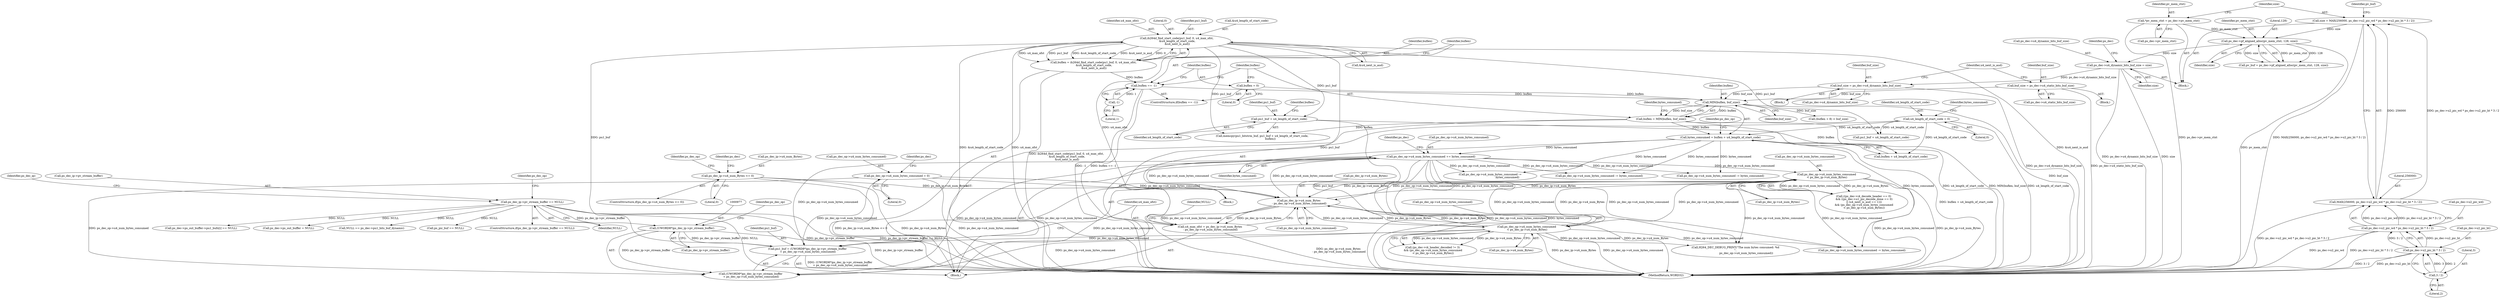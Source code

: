 digraph "0_Android_7554755536019e439433c515eeb44e701fb3bfb2@pointer" {
"1001202" [label="(Call,pu1_buf + u4_length_of_start_code)"];
"1001082" [label="(Call,ih264d_find_start_code(pu1_buf, 0, u4_max_ofst,\n &u4_length_of_start_code,\n &u4_next_is_aud))"];
"1000973" [label="(Call,pu1_buf = (UWORD8*)ps_dec_ip->pv_stream_buffer\n + ps_dec_op->u4_num_bytes_consumed)"];
"1000976" [label="(Call,(UWORD8*)ps_dec_ip->pv_stream_buffer)"];
"1000260" [label="(Call,ps_dec_ip->pv_stream_buffer == NULL)"];
"1001450" [label="(Call,ps_dec_op->u4_num_bytes_consumed\n < ps_dec_ip->u4_num_Bytes)"];
"1001108" [label="(Call,ps_dec_op->u4_num_bytes_consumed += bytes_consumed)"];
"1001103" [label="(Call,bytes_consumed = buflen + u4_length_of_start_code)"];
"1001098" [label="(Call,buflen = MIN(buflen, buf_size))"];
"1001100" [label="(Call,MIN(buflen, buf_size))"];
"1001091" [label="(Call,buflen == -1)"];
"1001080" [label="(Call,buflen = ih264d_find_start_code(pu1_buf, 0, u4_max_ofst,\n &u4_length_of_start_code,\n &u4_next_is_aud))"];
"1001093" [label="(Call,-1)"];
"1001095" [label="(Call,buflen = 0)"];
"1001060" [label="(Call,buf_size = ps_dec->u4_dynamic_bits_buf_size)"];
"1001045" [label="(Call,ps_dec->u4_dynamic_bits_buf_size = size)"];
"1001031" [label="(Call,ps_dec->pf_aligned_alloc(pv_mem_ctxt, 128, size))"];
"1001009" [label="(Call,*pv_mem_ctxt = ps_dec->pv_mem_ctxt)"];
"1001014" [label="(Call,size = MAX(256000, ps_dec->u2_pic_wd * ps_dec->u2_pic_ht * 3 / 2))"];
"1001016" [label="(Call,MAX(256000, ps_dec->u2_pic_wd * ps_dec->u2_pic_ht * 3 / 2))"];
"1001018" [label="(Call,ps_dec->u2_pic_wd * ps_dec->u2_pic_ht * 3 / 2)"];
"1001022" [label="(Call,ps_dec->u2_pic_ht * 3 / 2)"];
"1001026" [label="(Call,3 / 2)"];
"1001072" [label="(Call,buf_size = ps_dec->u4_static_bits_buf_size)"];
"1000171" [label="(Call,u4_length_of_start_code = 0)"];
"1000986" [label="(Call,ps_dec_ip->u4_num_Bytes\n - ps_dec_op->u4_num_bytes_consumed)"];
"1001425" [label="(Call,ps_dec_op->u4_num_bytes_consumed\n < ps_dec_ip->u4_num_Bytes)"];
"1000281" [label="(Call,ps_dec_ip->u4_num_Bytes <= 0)"];
"1000306" [label="(Call,ps_dec_op->u4_num_bytes_consumed = 0)"];
"1000984" [label="(Call,u4_max_ofst = ps_dec_ip->u4_num_Bytes\n - ps_dec_op->u4_num_bytes_consumed)"];
"1001022" [label="(Call,ps_dec->u2_pic_ht * 3 / 2)"];
"1001061" [label="(Identifier,buf_size)"];
"1001017" [label="(Literal,256000)"];
"1001080" [label="(Call,buflen = ih264d_find_start_code(pu1_buf, 0, u4_max_ofst,\n &u4_length_of_start_code,\n &u4_next_is_aud))"];
"1001082" [label="(Call,ih264d_find_start_code(pu1_buf, 0, u4_max_ofst,\n &u4_length_of_start_code,\n &u4_next_is_aud))"];
"1001105" [label="(Call,buflen + u4_length_of_start_code)"];
"1000313" [label="(Identifier,ps_dec)"];
"1001200" [label="(Call,memcpy(pu1_bitstrm_buf, pu1_buf + u4_length_of_start_code,\n                   buflen))"];
"1001101" [label="(Identifier,buflen)"];
"1001108" [label="(Call,ps_dec_op->u4_num_bytes_consumed += bytes_consumed)"];
"1001419" [label="(Call,(ps_dec->i4_header_decoded != 3)\n && (ps_dec_op->u4_num_bytes_consumed\n < ps_dec_ip->u4_num_Bytes))"];
"1001010" [label="(Identifier,pv_mem_ctxt)"];
"1001026" [label="(Call,3 / 2)"];
"1001052" [label="(Identifier,ps_dec)"];
"1001085" [label="(Identifier,u4_max_ofst)"];
"1001060" [label="(Call,buf_size = ps_dec->u4_dynamic_bits_buf_size)"];
"1000280" [label="(ControlStructure,if(ps_dec_ip->u4_num_Bytes <= 0))"];
"1001450" [label="(Call,ps_dec_op->u4_num_bytes_consumed\n < ps_dec_ip->u4_num_Bytes)"];
"1001370" [label="(Call,ps_dec_op->u4_num_bytes_consumed -= bytes_consumed)"];
"1001587" [label="(Call,ps_dec_op->u4_num_bytes_consumed -= bytes_consumed)"];
"1000282" [label="(Call,ps_dec_ip->u4_num_Bytes)"];
"1001011" [label="(Call,ps_dec->pv_mem_ctxt)"];
"1001084" [label="(Literal,0)"];
"1001016" [label="(Call,MAX(256000, ps_dec->u2_pic_wd * ps_dec->u2_pic_ht * 3 / 2))"];
"1001096" [label="(Identifier,buflen)"];
"1000978" [label="(Call,ps_dec_ip->pv_stream_buffer)"];
"1001049" [label="(Identifier,size)"];
"1000268" [label="(Identifier,ps_dec_op)"];
"1001103" [label="(Call,bytes_consumed = buflen + u4_length_of_start_code)"];
"1001119" [label="(Identifier,ps_dec)"];
"1000995" [label="(Call,NULL == ps_dec->pu1_bits_buf_dynamic)"];
"1001027" [label="(Literal,3)"];
"1000984" [label="(Call,u4_max_ofst = ps_dec_ip->u4_num_Bytes\n - ps_dec_op->u4_num_bytes_consumed)"];
"1001018" [label="(Call,ps_dec->u2_pic_wd * ps_dec->u2_pic_ht * 3 / 2)"];
"1000176" [label="(Identifier,bytes_consumed)"];
"1001451" [label="(Call,ps_dec_op->u4_num_bytes_consumed)"];
"1001028" [label="(Literal,2)"];
"1001015" [label="(Identifier,size)"];
"1001034" [label="(Identifier,size)"];
"1001207" [label="(Call,(buflen + 8) < buf_size)"];
"1001081" [label="(Identifier,buflen)"];
"1000982" [label="(Identifier,ps_dec_op)"];
"1001126" [label="(Call,pu1_buf + u4_length_of_start_code)"];
"1000260" [label="(Call,ps_dec_ip->pv_stream_buffer == NULL)"];
"1001434" [label="(Call,((ps_dec->i4_decode_header == 0)\n && ((ps_dec->u1_pic_decode_done == 0)\n || (u4_next_is_aud == 1)))\n && (ps_dec_op->u4_num_bytes_consumed\n < ps_dec_ip->u4_num_Bytes))"];
"1001072" [label="(Call,buf_size = ps_dec->u4_static_bits_buf_size)"];
"1002135" [label="(Call,H264_DEC_DEBUG_PRINT(\"The num bytes consumed: %d\n\",\n                         ps_dec_op->u4_num_bytes_consumed))"];
"1000986" [label="(Call,ps_dec_ip->u4_num_Bytes\n - ps_dec_op->u4_num_bytes_consumed)"];
"1001054" [label="(Block,)"];
"1001100" [label="(Call,MIN(buflen, buf_size))"];
"1000987" [label="(Call,ps_dec_ip->u4_num_Bytes)"];
"1001151" [label="(Call,ps_dec_op->u4_num_bytes_consumed -=\n                                        bytes_consumed)"];
"1001066" [label="(Block,)"];
"1001088" [label="(Call,&u4_next_is_aud)"];
"1001112" [label="(Identifier,bytes_consumed)"];
"1001083" [label="(Identifier,pu1_buf)"];
"1000307" [label="(Call,ps_dec_op->u4_num_bytes_consumed)"];
"1000310" [label="(Literal,0)"];
"1001014" [label="(Call,size = MAX(256000, ps_dec->u2_pic_wd * ps_dec->u2_pic_ht * 3 / 2))"];
"1001009" [label="(Call,*pv_mem_ctxt = ps_dec->pv_mem_ctxt)"];
"1001095" [label="(Call,buflen = 0)"];
"1001099" [label="(Identifier,buflen)"];
"1001031" [label="(Call,ps_dec->pf_aligned_alloc(pv_mem_ctxt, 128, size))"];
"1000289" [label="(Identifier,ps_dec_op)"];
"1000303" [label="(Identifier,ps_dec)"];
"1001205" [label="(Identifier,buflen)"];
"1001098" [label="(Call,buflen = MIN(buflen, buf_size))"];
"1001045" [label="(Call,ps_dec->u4_dynamic_bits_buf_size = size)"];
"1001097" [label="(Literal,0)"];
"1001019" [label="(Call,ps_dec->u2_pic_wd)"];
"1000173" [label="(Literal,0)"];
"1001104" [label="(Identifier,bytes_consumed)"];
"1000971" [label="(Block,)"];
"1001032" [label="(Identifier,pv_mem_ctxt)"];
"1001074" [label="(Call,ps_dec->u4_static_bits_buf_size)"];
"1000623" [label="(Call,ps_pic_buf == NULL)"];
"1001347" [label="(Call,ps_dec_op->u4_num_bytes_consumed -= bytes_consumed)"];
"1000151" [label="(Block,)"];
"1001023" [label="(Call,ps_dec->u2_pic_ht)"];
"1001110" [label="(Identifier,ps_dec_op)"];
"1001202" [label="(Call,pu1_buf + u4_length_of_start_code)"];
"1000285" [label="(Literal,0)"];
"1001046" [label="(Call,ps_dec->u4_dynamic_bits_buf_size)"];
"1001005" [label="(Block,)"];
"1000975" [label="(Call,(UWORD8*)ps_dec_ip->pv_stream_buffer\n + ps_dec_op->u4_num_bytes_consumed)"];
"1001062" [label="(Call,ps_dec->u4_dynamic_bits_buf_size)"];
"1001425" [label="(Call,ps_dec_op->u4_num_bytes_consumed\n < ps_dec_ip->u4_num_Bytes)"];
"1001090" [label="(ControlStructure,if(buflen == -1))"];
"1000985" [label="(Identifier,u4_max_ofst)"];
"1001204" [label="(Identifier,u4_length_of_start_code)"];
"1001429" [label="(Call,ps_dec_ip->u4_num_Bytes)"];
"1000306" [label="(Call,ps_dec_op->u4_num_bytes_consumed = 0)"];
"1000259" [label="(ControlStructure,if(ps_dec_ip->pv_stream_buffer == NULL))"];
"1001109" [label="(Call,ps_dec_op->u4_num_bytes_consumed)"];
"1001029" [label="(Call,pv_buf = ps_dec->pf_aligned_alloc(pv_mem_ctxt, 128, size))"];
"1001030" [label="(Identifier,pv_buf)"];
"1000283" [label="(Identifier,ps_dec_ip)"];
"1000264" [label="(Identifier,NULL)"];
"1001093" [label="(Call,-1)"];
"1001073" [label="(Identifier,buf_size)"];
"1002142" [label="(MethodReturn,WORD32)"];
"1000172" [label="(Identifier,u4_length_of_start_code)"];
"1001091" [label="(Call,buflen == -1)"];
"1000973" [label="(Call,pu1_buf = (UWORD8*)ps_dec_ip->pv_stream_buffer\n + ps_dec_op->u4_num_bytes_consumed)"];
"1001086" [label="(Call,&u4_length_of_start_code)"];
"1001094" [label="(Literal,1)"];
"1000974" [label="(Identifier,pu1_buf)"];
"1000976" [label="(Call,(UWORD8*)ps_dec_ip->pv_stream_buffer)"];
"1001033" [label="(Literal,128)"];
"1000406" [label="(Call,ps_dec->ps_out_buffer->pu1_bufs[i] == NULL)"];
"1001078" [label="(Identifier,u4_next_is_aud)"];
"1001203" [label="(Identifier,pu1_buf)"];
"1001102" [label="(Identifier,buf_size)"];
"1000311" [label="(Call,ps_dec->ps_out_buffer = NULL)"];
"1000261" [label="(Call,ps_dec_ip->pv_stream_buffer)"];
"1000990" [label="(Call,ps_dec_op->u4_num_bytes_consumed)"];
"1001426" [label="(Call,ps_dec_op->u4_num_bytes_consumed)"];
"1000996" [label="(Identifier,NULL)"];
"1000171" [label="(Call,u4_length_of_start_code = 0)"];
"1001092" [label="(Identifier,buflen)"];
"1001454" [label="(Call,ps_dec_ip->u4_num_Bytes)"];
"1000281" [label="(Call,ps_dec_ip->u4_num_Bytes <= 0)"];
"1001202" -> "1001200"  [label="AST: "];
"1001202" -> "1001204"  [label="CFG: "];
"1001203" -> "1001202"  [label="AST: "];
"1001204" -> "1001202"  [label="AST: "];
"1001205" -> "1001202"  [label="CFG: "];
"1001202" -> "1002142"  [label="DDG: u4_length_of_start_code"];
"1001202" -> "1002142"  [label="DDG: pu1_buf"];
"1001082" -> "1001202"  [label="DDG: pu1_buf"];
"1001082" -> "1001080"  [label="AST: "];
"1001082" -> "1001088"  [label="CFG: "];
"1001083" -> "1001082"  [label="AST: "];
"1001084" -> "1001082"  [label="AST: "];
"1001085" -> "1001082"  [label="AST: "];
"1001086" -> "1001082"  [label="AST: "];
"1001088" -> "1001082"  [label="AST: "];
"1001080" -> "1001082"  [label="CFG: "];
"1001082" -> "1002142"  [label="DDG: &u4_next_is_aud"];
"1001082" -> "1002142"  [label="DDG: &u4_length_of_start_code"];
"1001082" -> "1002142"  [label="DDG: u4_max_ofst"];
"1001082" -> "1002142"  [label="DDG: pu1_buf"];
"1001082" -> "1001080"  [label="DDG: u4_max_ofst"];
"1001082" -> "1001080"  [label="DDG: pu1_buf"];
"1001082" -> "1001080"  [label="DDG: &u4_length_of_start_code"];
"1001082" -> "1001080"  [label="DDG: &u4_next_is_aud"];
"1001082" -> "1001080"  [label="DDG: 0"];
"1000973" -> "1001082"  [label="DDG: pu1_buf"];
"1000984" -> "1001082"  [label="DDG: u4_max_ofst"];
"1001082" -> "1001126"  [label="DDG: pu1_buf"];
"1001082" -> "1001200"  [label="DDG: pu1_buf"];
"1000973" -> "1000971"  [label="AST: "];
"1000973" -> "1000975"  [label="CFG: "];
"1000974" -> "1000973"  [label="AST: "];
"1000975" -> "1000973"  [label="AST: "];
"1000985" -> "1000973"  [label="CFG: "];
"1000973" -> "1002142"  [label="DDG: (UWORD8*)ps_dec_ip->pv_stream_buffer\n + ps_dec_op->u4_num_bytes_consumed"];
"1000976" -> "1000973"  [label="DDG: ps_dec_ip->pv_stream_buffer"];
"1001450" -> "1000973"  [label="DDG: ps_dec_op->u4_num_bytes_consumed"];
"1001108" -> "1000973"  [label="DDG: ps_dec_op->u4_num_bytes_consumed"];
"1000306" -> "1000973"  [label="DDG: ps_dec_op->u4_num_bytes_consumed"];
"1001425" -> "1000973"  [label="DDG: ps_dec_op->u4_num_bytes_consumed"];
"1000976" -> "1000975"  [label="AST: "];
"1000976" -> "1000978"  [label="CFG: "];
"1000977" -> "1000976"  [label="AST: "];
"1000978" -> "1000976"  [label="AST: "];
"1000982" -> "1000976"  [label="CFG: "];
"1000976" -> "1002142"  [label="DDG: ps_dec_ip->pv_stream_buffer"];
"1000976" -> "1000975"  [label="DDG: ps_dec_ip->pv_stream_buffer"];
"1000260" -> "1000976"  [label="DDG: ps_dec_ip->pv_stream_buffer"];
"1000260" -> "1000259"  [label="AST: "];
"1000260" -> "1000264"  [label="CFG: "];
"1000261" -> "1000260"  [label="AST: "];
"1000264" -> "1000260"  [label="AST: "];
"1000268" -> "1000260"  [label="CFG: "];
"1000283" -> "1000260"  [label="CFG: "];
"1000260" -> "1002142"  [label="DDG: ps_dec_ip->pv_stream_buffer == NULL"];
"1000260" -> "1002142"  [label="DDG: NULL"];
"1000260" -> "1002142"  [label="DDG: ps_dec_ip->pv_stream_buffer"];
"1000260" -> "1000311"  [label="DDG: NULL"];
"1000260" -> "1000406"  [label="DDG: NULL"];
"1000260" -> "1000623"  [label="DDG: NULL"];
"1000260" -> "1000995"  [label="DDG: NULL"];
"1001450" -> "1001434"  [label="AST: "];
"1001450" -> "1001454"  [label="CFG: "];
"1001451" -> "1001450"  [label="AST: "];
"1001454" -> "1001450"  [label="AST: "];
"1001434" -> "1001450"  [label="CFG: "];
"1001450" -> "1002142"  [label="DDG: ps_dec_op->u4_num_bytes_consumed"];
"1001450" -> "1002142"  [label="DDG: ps_dec_ip->u4_num_Bytes"];
"1001450" -> "1000975"  [label="DDG: ps_dec_op->u4_num_bytes_consumed"];
"1001450" -> "1000986"  [label="DDG: ps_dec_ip->u4_num_Bytes"];
"1001450" -> "1000986"  [label="DDG: ps_dec_op->u4_num_bytes_consumed"];
"1001450" -> "1001434"  [label="DDG: ps_dec_op->u4_num_bytes_consumed"];
"1001450" -> "1001434"  [label="DDG: ps_dec_ip->u4_num_Bytes"];
"1001108" -> "1001450"  [label="DDG: ps_dec_op->u4_num_bytes_consumed"];
"1001425" -> "1001450"  [label="DDG: ps_dec_op->u4_num_bytes_consumed"];
"1001425" -> "1001450"  [label="DDG: ps_dec_ip->u4_num_Bytes"];
"1000986" -> "1001450"  [label="DDG: ps_dec_ip->u4_num_Bytes"];
"1001450" -> "1001587"  [label="DDG: ps_dec_op->u4_num_bytes_consumed"];
"1001450" -> "1002135"  [label="DDG: ps_dec_op->u4_num_bytes_consumed"];
"1001108" -> "1000971"  [label="AST: "];
"1001108" -> "1001112"  [label="CFG: "];
"1001109" -> "1001108"  [label="AST: "];
"1001112" -> "1001108"  [label="AST: "];
"1001119" -> "1001108"  [label="CFG: "];
"1001108" -> "1002142"  [label="DDG: ps_dec_op->u4_num_bytes_consumed"];
"1001108" -> "1002142"  [label="DDG: bytes_consumed"];
"1001108" -> "1000975"  [label="DDG: ps_dec_op->u4_num_bytes_consumed"];
"1001108" -> "1000986"  [label="DDG: ps_dec_op->u4_num_bytes_consumed"];
"1001103" -> "1001108"  [label="DDG: bytes_consumed"];
"1000986" -> "1001108"  [label="DDG: ps_dec_op->u4_num_bytes_consumed"];
"1001108" -> "1001151"  [label="DDG: ps_dec_op->u4_num_bytes_consumed"];
"1001108" -> "1001347"  [label="DDG: ps_dec_op->u4_num_bytes_consumed"];
"1001108" -> "1001370"  [label="DDG: ps_dec_op->u4_num_bytes_consumed"];
"1001108" -> "1001425"  [label="DDG: ps_dec_op->u4_num_bytes_consumed"];
"1001108" -> "1001587"  [label="DDG: ps_dec_op->u4_num_bytes_consumed"];
"1001108" -> "1002135"  [label="DDG: ps_dec_op->u4_num_bytes_consumed"];
"1001103" -> "1000971"  [label="AST: "];
"1001103" -> "1001105"  [label="CFG: "];
"1001104" -> "1001103"  [label="AST: "];
"1001105" -> "1001103"  [label="AST: "];
"1001110" -> "1001103"  [label="CFG: "];
"1001103" -> "1002142"  [label="DDG: buflen + u4_length_of_start_code"];
"1001098" -> "1001103"  [label="DDG: buflen"];
"1000171" -> "1001103"  [label="DDG: u4_length_of_start_code"];
"1001103" -> "1001151"  [label="DDG: bytes_consumed"];
"1001103" -> "1001347"  [label="DDG: bytes_consumed"];
"1001103" -> "1001370"  [label="DDG: bytes_consumed"];
"1001103" -> "1001587"  [label="DDG: bytes_consumed"];
"1001098" -> "1000971"  [label="AST: "];
"1001098" -> "1001100"  [label="CFG: "];
"1001099" -> "1001098"  [label="AST: "];
"1001100" -> "1001098"  [label="AST: "];
"1001104" -> "1001098"  [label="CFG: "];
"1001098" -> "1002142"  [label="DDG: MIN(buflen, buf_size)"];
"1001100" -> "1001098"  [label="DDG: buflen"];
"1001100" -> "1001098"  [label="DDG: buf_size"];
"1001098" -> "1001105"  [label="DDG: buflen"];
"1001098" -> "1001200"  [label="DDG: buflen"];
"1001100" -> "1001102"  [label="CFG: "];
"1001101" -> "1001100"  [label="AST: "];
"1001102" -> "1001100"  [label="AST: "];
"1001100" -> "1002142"  [label="DDG: buf_size"];
"1001091" -> "1001100"  [label="DDG: buflen"];
"1001095" -> "1001100"  [label="DDG: buflen"];
"1001060" -> "1001100"  [label="DDG: buf_size"];
"1001072" -> "1001100"  [label="DDG: buf_size"];
"1001100" -> "1001207"  [label="DDG: buf_size"];
"1001091" -> "1001090"  [label="AST: "];
"1001091" -> "1001093"  [label="CFG: "];
"1001092" -> "1001091"  [label="AST: "];
"1001093" -> "1001091"  [label="AST: "];
"1001096" -> "1001091"  [label="CFG: "];
"1001099" -> "1001091"  [label="CFG: "];
"1001091" -> "1002142"  [label="DDG: buflen == -1"];
"1001091" -> "1002142"  [label="DDG: -1"];
"1001080" -> "1001091"  [label="DDG: buflen"];
"1001093" -> "1001091"  [label="DDG: 1"];
"1001080" -> "1000971"  [label="AST: "];
"1001081" -> "1001080"  [label="AST: "];
"1001092" -> "1001080"  [label="CFG: "];
"1001080" -> "1002142"  [label="DDG: ih264d_find_start_code(pu1_buf, 0, u4_max_ofst,\n &u4_length_of_start_code,\n &u4_next_is_aud)"];
"1001093" -> "1001094"  [label="CFG: "];
"1001094" -> "1001093"  [label="AST: "];
"1001095" -> "1001090"  [label="AST: "];
"1001095" -> "1001097"  [label="CFG: "];
"1001096" -> "1001095"  [label="AST: "];
"1001097" -> "1001095"  [label="AST: "];
"1001099" -> "1001095"  [label="CFG: "];
"1001060" -> "1001054"  [label="AST: "];
"1001060" -> "1001062"  [label="CFG: "];
"1001061" -> "1001060"  [label="AST: "];
"1001062" -> "1001060"  [label="AST: "];
"1001078" -> "1001060"  [label="CFG: "];
"1001060" -> "1002142"  [label="DDG: ps_dec->u4_dynamic_bits_buf_size"];
"1001045" -> "1001060"  [label="DDG: ps_dec->u4_dynamic_bits_buf_size"];
"1001045" -> "1001005"  [label="AST: "];
"1001045" -> "1001049"  [label="CFG: "];
"1001046" -> "1001045"  [label="AST: "];
"1001049" -> "1001045"  [label="AST: "];
"1001052" -> "1001045"  [label="CFG: "];
"1001045" -> "1002142"  [label="DDG: size"];
"1001045" -> "1002142"  [label="DDG: ps_dec->u4_dynamic_bits_buf_size"];
"1001031" -> "1001045"  [label="DDG: size"];
"1001031" -> "1001029"  [label="AST: "];
"1001031" -> "1001034"  [label="CFG: "];
"1001032" -> "1001031"  [label="AST: "];
"1001033" -> "1001031"  [label="AST: "];
"1001034" -> "1001031"  [label="AST: "];
"1001029" -> "1001031"  [label="CFG: "];
"1001031" -> "1002142"  [label="DDG: pv_mem_ctxt"];
"1001031" -> "1001029"  [label="DDG: pv_mem_ctxt"];
"1001031" -> "1001029"  [label="DDG: 128"];
"1001031" -> "1001029"  [label="DDG: size"];
"1001009" -> "1001031"  [label="DDG: pv_mem_ctxt"];
"1001014" -> "1001031"  [label="DDG: size"];
"1001009" -> "1001005"  [label="AST: "];
"1001009" -> "1001011"  [label="CFG: "];
"1001010" -> "1001009"  [label="AST: "];
"1001011" -> "1001009"  [label="AST: "];
"1001015" -> "1001009"  [label="CFG: "];
"1001009" -> "1002142"  [label="DDG: ps_dec->pv_mem_ctxt"];
"1001014" -> "1001005"  [label="AST: "];
"1001014" -> "1001016"  [label="CFG: "];
"1001015" -> "1001014"  [label="AST: "];
"1001016" -> "1001014"  [label="AST: "];
"1001030" -> "1001014"  [label="CFG: "];
"1001014" -> "1002142"  [label="DDG: MAX(256000, ps_dec->u2_pic_wd * ps_dec->u2_pic_ht * 3 / 2)"];
"1001016" -> "1001014"  [label="DDG: 256000"];
"1001016" -> "1001014"  [label="DDG: ps_dec->u2_pic_wd * ps_dec->u2_pic_ht * 3 / 2"];
"1001016" -> "1001018"  [label="CFG: "];
"1001017" -> "1001016"  [label="AST: "];
"1001018" -> "1001016"  [label="AST: "];
"1001016" -> "1002142"  [label="DDG: ps_dec->u2_pic_wd * ps_dec->u2_pic_ht * 3 / 2"];
"1001018" -> "1001016"  [label="DDG: ps_dec->u2_pic_wd"];
"1001018" -> "1001016"  [label="DDG: ps_dec->u2_pic_ht * 3 / 2"];
"1001018" -> "1001022"  [label="CFG: "];
"1001019" -> "1001018"  [label="AST: "];
"1001022" -> "1001018"  [label="AST: "];
"1001018" -> "1002142"  [label="DDG: ps_dec->u2_pic_wd"];
"1001018" -> "1002142"  [label="DDG: ps_dec->u2_pic_ht * 3 / 2"];
"1001022" -> "1001018"  [label="DDG: ps_dec->u2_pic_ht"];
"1001022" -> "1001018"  [label="DDG: 3 / 2"];
"1001022" -> "1001026"  [label="CFG: "];
"1001023" -> "1001022"  [label="AST: "];
"1001026" -> "1001022"  [label="AST: "];
"1001022" -> "1002142"  [label="DDG: 3 / 2"];
"1001022" -> "1002142"  [label="DDG: ps_dec->u2_pic_ht"];
"1001026" -> "1001022"  [label="DDG: 3"];
"1001026" -> "1001022"  [label="DDG: 2"];
"1001026" -> "1001028"  [label="CFG: "];
"1001027" -> "1001026"  [label="AST: "];
"1001028" -> "1001026"  [label="AST: "];
"1001072" -> "1001066"  [label="AST: "];
"1001072" -> "1001074"  [label="CFG: "];
"1001073" -> "1001072"  [label="AST: "];
"1001074" -> "1001072"  [label="AST: "];
"1001078" -> "1001072"  [label="CFG: "];
"1001072" -> "1002142"  [label="DDG: ps_dec->u4_static_bits_buf_size"];
"1000171" -> "1000151"  [label="AST: "];
"1000171" -> "1000173"  [label="CFG: "];
"1000172" -> "1000171"  [label="AST: "];
"1000173" -> "1000171"  [label="AST: "];
"1000176" -> "1000171"  [label="CFG: "];
"1000171" -> "1002142"  [label="DDG: u4_length_of_start_code"];
"1000171" -> "1001105"  [label="DDG: u4_length_of_start_code"];
"1000171" -> "1001126"  [label="DDG: u4_length_of_start_code"];
"1000986" -> "1000984"  [label="AST: "];
"1000986" -> "1000990"  [label="CFG: "];
"1000987" -> "1000986"  [label="AST: "];
"1000990" -> "1000986"  [label="AST: "];
"1000984" -> "1000986"  [label="CFG: "];
"1000986" -> "1002142"  [label="DDG: ps_dec_ip->u4_num_Bytes"];
"1000986" -> "1000984"  [label="DDG: ps_dec_ip->u4_num_Bytes"];
"1000986" -> "1000984"  [label="DDG: ps_dec_op->u4_num_bytes_consumed"];
"1001425" -> "1000986"  [label="DDG: ps_dec_ip->u4_num_Bytes"];
"1001425" -> "1000986"  [label="DDG: ps_dec_op->u4_num_bytes_consumed"];
"1000281" -> "1000986"  [label="DDG: ps_dec_ip->u4_num_Bytes"];
"1000306" -> "1000986"  [label="DDG: ps_dec_op->u4_num_bytes_consumed"];
"1000986" -> "1001425"  [label="DDG: ps_dec_ip->u4_num_Bytes"];
"1001425" -> "1001419"  [label="AST: "];
"1001425" -> "1001429"  [label="CFG: "];
"1001426" -> "1001425"  [label="AST: "];
"1001429" -> "1001425"  [label="AST: "];
"1001419" -> "1001425"  [label="CFG: "];
"1001425" -> "1002142"  [label="DDG: ps_dec_ip->u4_num_Bytes"];
"1001425" -> "1002142"  [label="DDG: ps_dec_op->u4_num_bytes_consumed"];
"1001425" -> "1000975"  [label="DDG: ps_dec_op->u4_num_bytes_consumed"];
"1001425" -> "1001419"  [label="DDG: ps_dec_op->u4_num_bytes_consumed"];
"1001425" -> "1001419"  [label="DDG: ps_dec_ip->u4_num_Bytes"];
"1001425" -> "1001587"  [label="DDG: ps_dec_op->u4_num_bytes_consumed"];
"1001425" -> "1002135"  [label="DDG: ps_dec_op->u4_num_bytes_consumed"];
"1000281" -> "1000280"  [label="AST: "];
"1000281" -> "1000285"  [label="CFG: "];
"1000282" -> "1000281"  [label="AST: "];
"1000285" -> "1000281"  [label="AST: "];
"1000289" -> "1000281"  [label="CFG: "];
"1000303" -> "1000281"  [label="CFG: "];
"1000281" -> "1002142"  [label="DDG: ps_dec_ip->u4_num_Bytes"];
"1000281" -> "1002142"  [label="DDG: ps_dec_ip->u4_num_Bytes <= 0"];
"1000306" -> "1000151"  [label="AST: "];
"1000306" -> "1000310"  [label="CFG: "];
"1000307" -> "1000306"  [label="AST: "];
"1000310" -> "1000306"  [label="AST: "];
"1000313" -> "1000306"  [label="CFG: "];
"1000306" -> "1002142"  [label="DDG: ps_dec_op->u4_num_bytes_consumed"];
"1000306" -> "1000975"  [label="DDG: ps_dec_op->u4_num_bytes_consumed"];
"1000984" -> "1000971"  [label="AST: "];
"1000985" -> "1000984"  [label="AST: "];
"1000996" -> "1000984"  [label="CFG: "];
"1000984" -> "1002142"  [label="DDG: ps_dec_ip->u4_num_Bytes\n - ps_dec_op->u4_num_bytes_consumed"];
}
